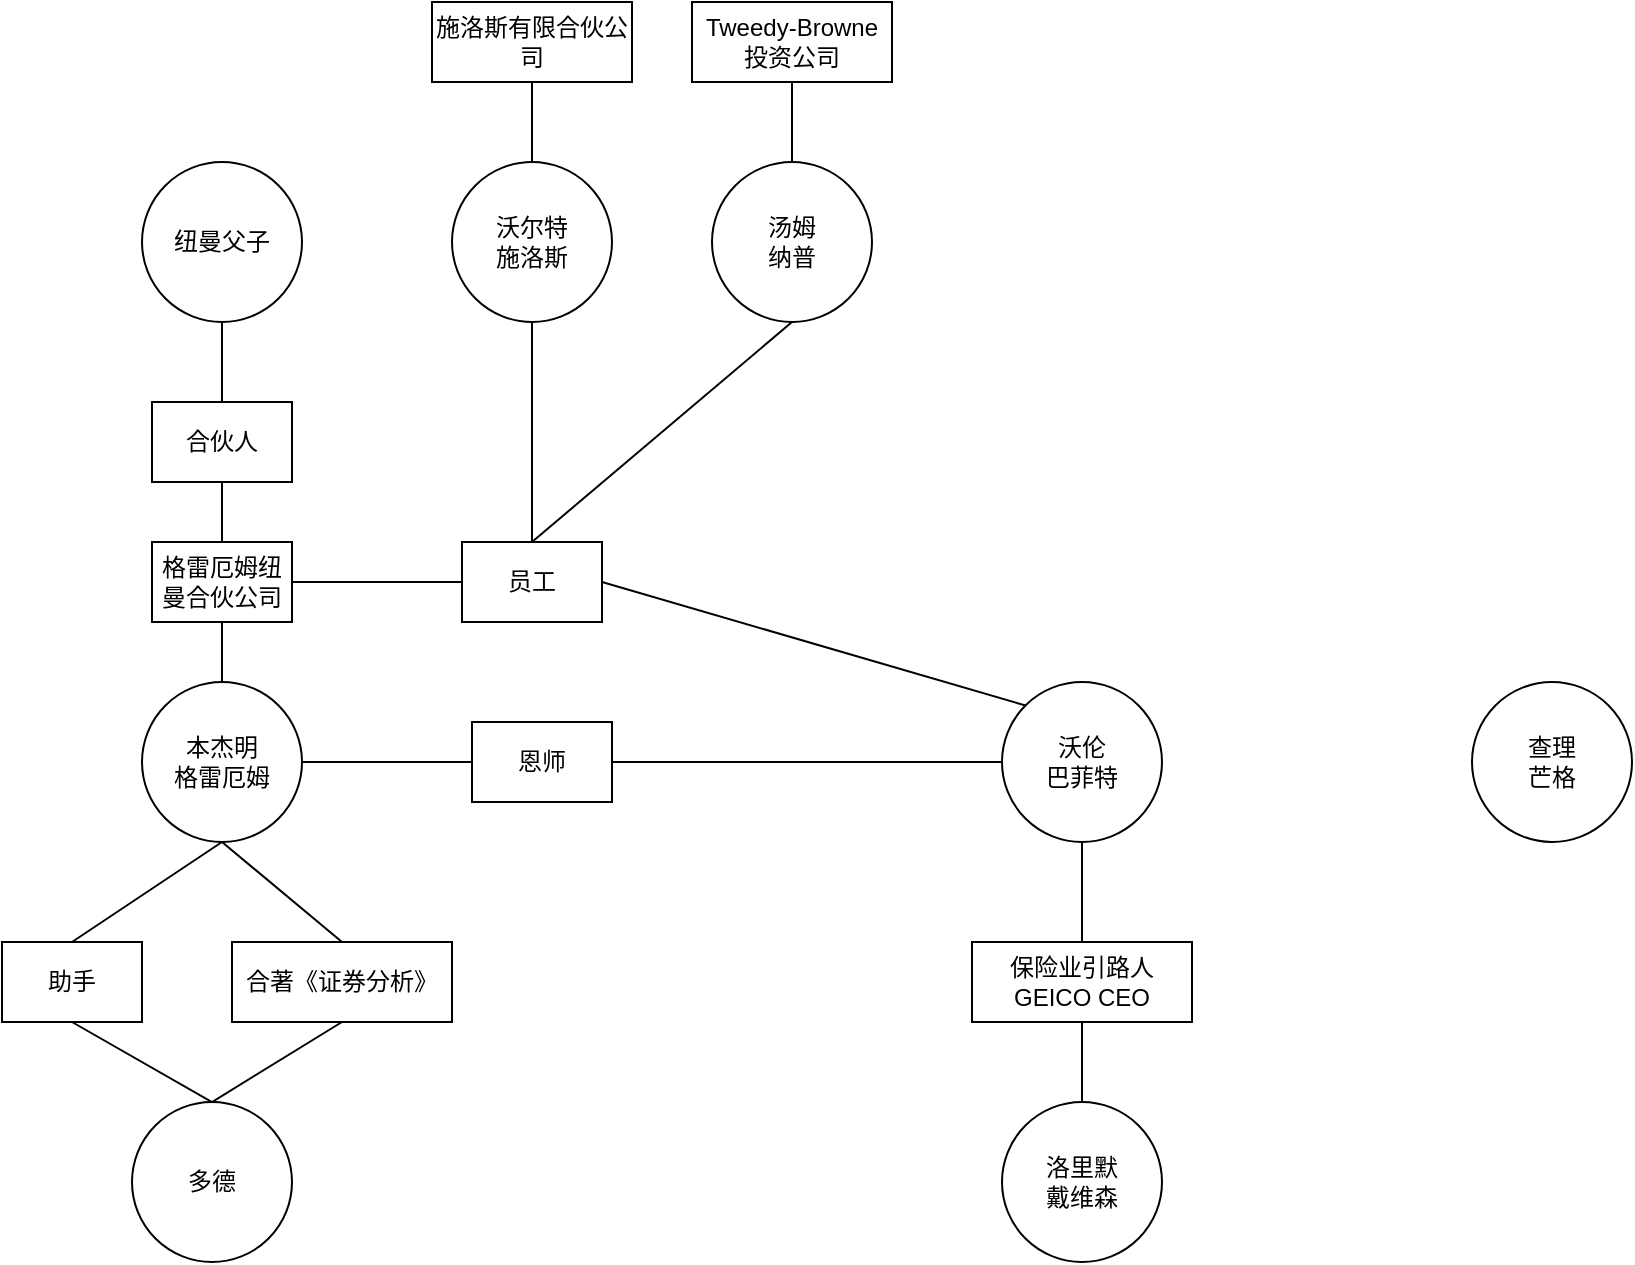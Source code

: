 <mxfile version="24.7.17">
  <diagram name="Page-1" id="BRkNL1H1darLF0hf9ICv">
    <mxGraphModel dx="943" dy="2172" grid="1" gridSize="10" guides="1" tooltips="1" connect="1" arrows="1" fold="1" page="1" pageScale="1" pageWidth="850" pageHeight="1100" math="0" shadow="0">
      <root>
        <mxCell id="0" />
        <mxCell id="1" parent="0" />
        <mxCell id="eLIUBz7gc75jkOxtvLBw-1" value="本杰明&lt;br&gt;格雷厄姆" style="ellipse;whiteSpace=wrap;html=1;aspect=fixed;" vertex="1" parent="1">
          <mxGeometry x="345" y="300" width="80" height="80" as="geometry" />
        </mxCell>
        <mxCell id="eLIUBz7gc75jkOxtvLBw-2" value="多德" style="ellipse;whiteSpace=wrap;html=1;aspect=fixed;" vertex="1" parent="1">
          <mxGeometry x="340" y="510" width="80" height="80" as="geometry" />
        </mxCell>
        <mxCell id="eLIUBz7gc75jkOxtvLBw-3" value="助手" style="rounded=0;whiteSpace=wrap;html=1;" vertex="1" parent="1">
          <mxGeometry x="275" y="430" width="70" height="40" as="geometry" />
        </mxCell>
        <mxCell id="eLIUBz7gc75jkOxtvLBw-4" value="合著《证券分析》" style="rounded=0;whiteSpace=wrap;html=1;" vertex="1" parent="1">
          <mxGeometry x="390" y="430" width="110" height="40" as="geometry" />
        </mxCell>
        <mxCell id="eLIUBz7gc75jkOxtvLBw-6" value="" style="endArrow=none;html=1;rounded=0;entryX=0.5;entryY=1;entryDx=0;entryDy=0;exitX=0.5;exitY=0;exitDx=0;exitDy=0;" edge="1" parent="1" source="eLIUBz7gc75jkOxtvLBw-3" target="eLIUBz7gc75jkOxtvLBw-1">
          <mxGeometry width="50" height="50" relative="1" as="geometry">
            <mxPoint x="310" y="420" as="sourcePoint" />
            <mxPoint x="360" y="370" as="targetPoint" />
          </mxGeometry>
        </mxCell>
        <mxCell id="eLIUBz7gc75jkOxtvLBw-8" value="" style="endArrow=none;html=1;rounded=0;entryX=0.5;entryY=1;entryDx=0;entryDy=0;exitX=0.5;exitY=0;exitDx=0;exitDy=0;" edge="1" parent="1" source="eLIUBz7gc75jkOxtvLBw-4" target="eLIUBz7gc75jkOxtvLBw-1">
          <mxGeometry width="50" height="50" relative="1" as="geometry">
            <mxPoint x="320" y="440" as="sourcePoint" />
            <mxPoint x="395" y="390" as="targetPoint" />
          </mxGeometry>
        </mxCell>
        <mxCell id="eLIUBz7gc75jkOxtvLBw-9" value="" style="endArrow=none;html=1;rounded=0;entryX=0.5;entryY=1;entryDx=0;entryDy=0;exitX=0.5;exitY=1;exitDx=0;exitDy=0;" edge="1" parent="1" source="eLIUBz7gc75jkOxtvLBw-4" target="eLIUBz7gc75jkOxtvLBw-3">
          <mxGeometry width="50" height="50" relative="1" as="geometry">
            <mxPoint x="455" y="440" as="sourcePoint" />
            <mxPoint x="395" y="390" as="targetPoint" />
            <Array as="points">
              <mxPoint x="380" y="510" />
            </Array>
          </mxGeometry>
        </mxCell>
        <mxCell id="eLIUBz7gc75jkOxtvLBw-11" value="纽曼父子" style="ellipse;whiteSpace=wrap;html=1;aspect=fixed;" vertex="1" parent="1">
          <mxGeometry x="345" y="40" width="80" height="80" as="geometry" />
        </mxCell>
        <mxCell id="eLIUBz7gc75jkOxtvLBw-12" value="格雷厄姆纽曼合伙公司" style="rounded=0;whiteSpace=wrap;html=1;" vertex="1" parent="1">
          <mxGeometry x="350" y="230" width="70" height="40" as="geometry" />
        </mxCell>
        <mxCell id="eLIUBz7gc75jkOxtvLBw-14" value="" style="endArrow=none;html=1;rounded=0;entryX=0.5;entryY=1;entryDx=0;entryDy=0;exitX=0.5;exitY=0;exitDx=0;exitDy=0;" edge="1" parent="1" source="eLIUBz7gc75jkOxtvLBw-17" target="eLIUBz7gc75jkOxtvLBw-11">
          <mxGeometry width="50" height="50" relative="1" as="geometry">
            <mxPoint x="440" y="260" as="sourcePoint" />
            <mxPoint x="380" y="210" as="targetPoint" />
          </mxGeometry>
        </mxCell>
        <mxCell id="eLIUBz7gc75jkOxtvLBw-15" value="" style="endArrow=none;html=1;rounded=0;entryX=0.5;entryY=0;entryDx=0;entryDy=0;exitX=0.5;exitY=1;exitDx=0;exitDy=0;" edge="1" parent="1" source="eLIUBz7gc75jkOxtvLBw-12" target="eLIUBz7gc75jkOxtvLBw-1">
          <mxGeometry width="50" height="50" relative="1" as="geometry">
            <mxPoint x="395" y="250" as="sourcePoint" />
            <mxPoint x="395" y="220" as="targetPoint" />
          </mxGeometry>
        </mxCell>
        <mxCell id="eLIUBz7gc75jkOxtvLBw-16" value="沃尔特&lt;br&gt;施洛斯" style="ellipse;whiteSpace=wrap;html=1;aspect=fixed;" vertex="1" parent="1">
          <mxGeometry x="500" y="40" width="80" height="80" as="geometry" />
        </mxCell>
        <mxCell id="eLIUBz7gc75jkOxtvLBw-18" value="" style="endArrow=none;html=1;rounded=0;entryX=0.5;entryY=1;entryDx=0;entryDy=0;exitX=0.5;exitY=0;exitDx=0;exitDy=0;" edge="1" parent="1" source="eLIUBz7gc75jkOxtvLBw-12" target="eLIUBz7gc75jkOxtvLBw-17">
          <mxGeometry width="50" height="50" relative="1" as="geometry">
            <mxPoint x="385" y="230" as="sourcePoint" />
            <mxPoint x="385" y="120" as="targetPoint" />
          </mxGeometry>
        </mxCell>
        <mxCell id="eLIUBz7gc75jkOxtvLBw-17" value="合伙人" style="rounded=0;whiteSpace=wrap;html=1;" vertex="1" parent="1">
          <mxGeometry x="350" y="160" width="70" height="40" as="geometry" />
        </mxCell>
        <mxCell id="eLIUBz7gc75jkOxtvLBw-20" value="" style="endArrow=none;html=1;rounded=0;entryX=0.5;entryY=1;entryDx=0;entryDy=0;exitX=0.5;exitY=0;exitDx=0;exitDy=0;" edge="1" parent="1" source="eLIUBz7gc75jkOxtvLBw-21" target="eLIUBz7gc75jkOxtvLBw-16">
          <mxGeometry width="50" height="50" relative="1" as="geometry">
            <mxPoint x="395" y="170" as="sourcePoint" />
            <mxPoint x="395" y="130" as="targetPoint" />
            <Array as="points" />
          </mxGeometry>
        </mxCell>
        <mxCell id="eLIUBz7gc75jkOxtvLBw-22" value="" style="endArrow=none;html=1;rounded=0;entryX=0;entryY=0.5;entryDx=0;entryDy=0;exitX=1;exitY=0.5;exitDx=0;exitDy=0;" edge="1" parent="1" source="eLIUBz7gc75jkOxtvLBw-12" target="eLIUBz7gc75jkOxtvLBw-21">
          <mxGeometry width="50" height="50" relative="1" as="geometry">
            <mxPoint x="420" y="250" as="sourcePoint" />
            <mxPoint x="540" y="170" as="targetPoint" />
            <Array as="points" />
          </mxGeometry>
        </mxCell>
        <mxCell id="eLIUBz7gc75jkOxtvLBw-21" value="员工" style="rounded=0;whiteSpace=wrap;html=1;" vertex="1" parent="1">
          <mxGeometry x="505" y="230" width="70" height="40" as="geometry" />
        </mxCell>
        <mxCell id="eLIUBz7gc75jkOxtvLBw-23" value="沃伦&lt;br&gt;巴菲特" style="ellipse;whiteSpace=wrap;html=1;aspect=fixed;" vertex="1" parent="1">
          <mxGeometry x="775" y="300" width="80" height="80" as="geometry" />
        </mxCell>
        <mxCell id="eLIUBz7gc75jkOxtvLBw-24" value="恩师" style="rounded=0;whiteSpace=wrap;html=1;" vertex="1" parent="1">
          <mxGeometry x="510" y="320" width="70" height="40" as="geometry" />
        </mxCell>
        <mxCell id="eLIUBz7gc75jkOxtvLBw-25" value="" style="endArrow=none;html=1;rounded=0;entryX=0;entryY=0.5;entryDx=0;entryDy=0;exitX=1;exitY=0.5;exitDx=0;exitDy=0;" edge="1" parent="1" source="eLIUBz7gc75jkOxtvLBw-1" target="eLIUBz7gc75jkOxtvLBw-24">
          <mxGeometry width="50" height="50" relative="1" as="geometry">
            <mxPoint x="430" y="260" as="sourcePoint" />
            <mxPoint x="505" y="220" as="targetPoint" />
            <Array as="points" />
          </mxGeometry>
        </mxCell>
        <mxCell id="eLIUBz7gc75jkOxtvLBw-27" value="" style="endArrow=none;html=1;rounded=0;entryX=1;entryY=0.5;entryDx=0;entryDy=0;exitX=0;exitY=0.5;exitDx=0;exitDy=0;" edge="1" parent="1" source="eLIUBz7gc75jkOxtvLBw-23" target="eLIUBz7gc75jkOxtvLBw-24">
          <mxGeometry width="50" height="50" relative="1" as="geometry">
            <mxPoint x="435" y="350" as="sourcePoint" />
            <mxPoint x="520" y="350" as="targetPoint" />
            <Array as="points" />
          </mxGeometry>
        </mxCell>
        <mxCell id="eLIUBz7gc75jkOxtvLBw-31" value="" style="endArrow=none;html=1;rounded=0;entryX=0;entryY=0;entryDx=0;entryDy=0;exitX=1;exitY=0.5;exitDx=0;exitDy=0;" edge="1" parent="1" source="eLIUBz7gc75jkOxtvLBw-21" target="eLIUBz7gc75jkOxtvLBw-23">
          <mxGeometry width="50" height="50" relative="1" as="geometry">
            <mxPoint x="430" y="260" as="sourcePoint" />
            <mxPoint x="505" y="220" as="targetPoint" />
            <Array as="points" />
          </mxGeometry>
        </mxCell>
        <mxCell id="eLIUBz7gc75jkOxtvLBw-32" value="汤姆&lt;br&gt;纳普" style="ellipse;whiteSpace=wrap;html=1;aspect=fixed;" vertex="1" parent="1">
          <mxGeometry x="630" y="40" width="80" height="80" as="geometry" />
        </mxCell>
        <mxCell id="eLIUBz7gc75jkOxtvLBw-33" value="" style="endArrow=none;html=1;rounded=0;entryX=0.5;entryY=1;entryDx=0;entryDy=0;exitX=0.5;exitY=0;exitDx=0;exitDy=0;" edge="1" parent="1" source="eLIUBz7gc75jkOxtvLBw-21" target="eLIUBz7gc75jkOxtvLBw-32">
          <mxGeometry width="50" height="50" relative="1" as="geometry">
            <mxPoint x="550" y="240" as="sourcePoint" />
            <mxPoint x="550" y="130" as="targetPoint" />
            <Array as="points" />
          </mxGeometry>
        </mxCell>
        <mxCell id="eLIUBz7gc75jkOxtvLBw-34" value="Tweedy-Browne投资公司" style="rounded=0;whiteSpace=wrap;html=1;" vertex="1" parent="1">
          <mxGeometry x="620" y="-40" width="100" height="40" as="geometry" />
        </mxCell>
        <mxCell id="eLIUBz7gc75jkOxtvLBw-36" value="" style="endArrow=none;html=1;rounded=0;entryX=0.5;entryY=1;entryDx=0;entryDy=0;exitX=0.5;exitY=0;exitDx=0;exitDy=0;" edge="1" parent="1" source="eLIUBz7gc75jkOxtvLBw-32" target="eLIUBz7gc75jkOxtvLBw-34">
          <mxGeometry width="50" height="50" relative="1" as="geometry">
            <mxPoint x="730" y="240" as="sourcePoint" />
            <mxPoint x="780" y="190" as="targetPoint" />
          </mxGeometry>
        </mxCell>
        <mxCell id="eLIUBz7gc75jkOxtvLBw-37" value="施洛斯有限合伙公司" style="rounded=0;whiteSpace=wrap;html=1;" vertex="1" parent="1">
          <mxGeometry x="490" y="-40" width="100" height="40" as="geometry" />
        </mxCell>
        <mxCell id="eLIUBz7gc75jkOxtvLBw-39" value="" style="endArrow=none;html=1;rounded=0;entryX=0.5;entryY=1;entryDx=0;entryDy=0;exitX=0.5;exitY=0;exitDx=0;exitDy=0;" edge="1" parent="1" source="eLIUBz7gc75jkOxtvLBw-16" target="eLIUBz7gc75jkOxtvLBw-37">
          <mxGeometry width="50" height="50" relative="1" as="geometry">
            <mxPoint x="680" y="50" as="sourcePoint" />
            <mxPoint x="680" y="10" as="targetPoint" />
          </mxGeometry>
        </mxCell>
        <mxCell id="eLIUBz7gc75jkOxtvLBw-40" value="洛里默&lt;br&gt;戴维森" style="ellipse;whiteSpace=wrap;html=1;aspect=fixed;" vertex="1" parent="1">
          <mxGeometry x="775" y="510" width="80" height="80" as="geometry" />
        </mxCell>
        <mxCell id="eLIUBz7gc75jkOxtvLBw-41" value="保险业引路人&lt;br&gt;GEICO CEO" style="rounded=0;whiteSpace=wrap;html=1;" vertex="1" parent="1">
          <mxGeometry x="760" y="430" width="110" height="40" as="geometry" />
        </mxCell>
        <mxCell id="eLIUBz7gc75jkOxtvLBw-42" value="" style="endArrow=none;html=1;rounded=0;entryX=0.5;entryY=1;entryDx=0;entryDy=0;exitX=0.5;exitY=0;exitDx=0;exitDy=0;" edge="1" parent="1" source="eLIUBz7gc75jkOxtvLBw-41" target="eLIUBz7gc75jkOxtvLBw-23">
          <mxGeometry width="50" height="50" relative="1" as="geometry">
            <mxPoint x="795" y="450" as="sourcePoint" />
            <mxPoint x="735" y="400" as="targetPoint" />
          </mxGeometry>
        </mxCell>
        <mxCell id="eLIUBz7gc75jkOxtvLBw-43" value="" style="endArrow=none;html=1;rounded=0;exitX=0.5;exitY=1;exitDx=0;exitDy=0;" edge="1" parent="1" source="eLIUBz7gc75jkOxtvLBw-41" target="eLIUBz7gc75jkOxtvLBw-40">
          <mxGeometry width="50" height="50" relative="1" as="geometry">
            <mxPoint x="815" y="440" as="sourcePoint" />
            <mxPoint x="825" y="390" as="targetPoint" />
          </mxGeometry>
        </mxCell>
        <mxCell id="eLIUBz7gc75jkOxtvLBw-44" value="查理&lt;br&gt;芒格" style="ellipse;whiteSpace=wrap;html=1;aspect=fixed;" vertex="1" parent="1">
          <mxGeometry x="1010" y="300" width="80" height="80" as="geometry" />
        </mxCell>
      </root>
    </mxGraphModel>
  </diagram>
</mxfile>

